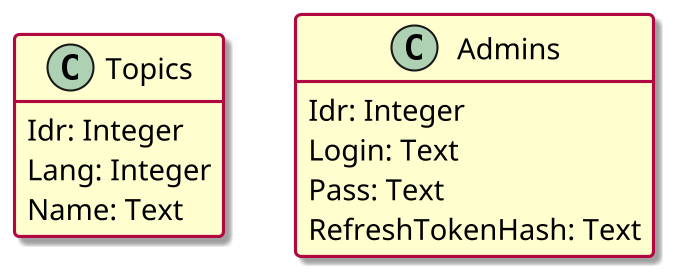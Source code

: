 @startuml dbFacade

skinparam ArrowThickness 1.25
skinparam ClassBorderThickness 1.5
skinparam ClassBackgroundColor #FEFECE
skinparam ClassBorderColor #B20842

skinparam dpi 200
skinparam Shadowing true

' -----------------------------------------------

hide empty members
hide empty methods

' -----------------------------------------------

class Topics {
    Idr: Integer
    Lang: Integer
    Name: Text
}

class Admins {
    Idr: Integer
    Login: Text
    Pass: Text
    RefreshTokenHash: Text
}

@enduml